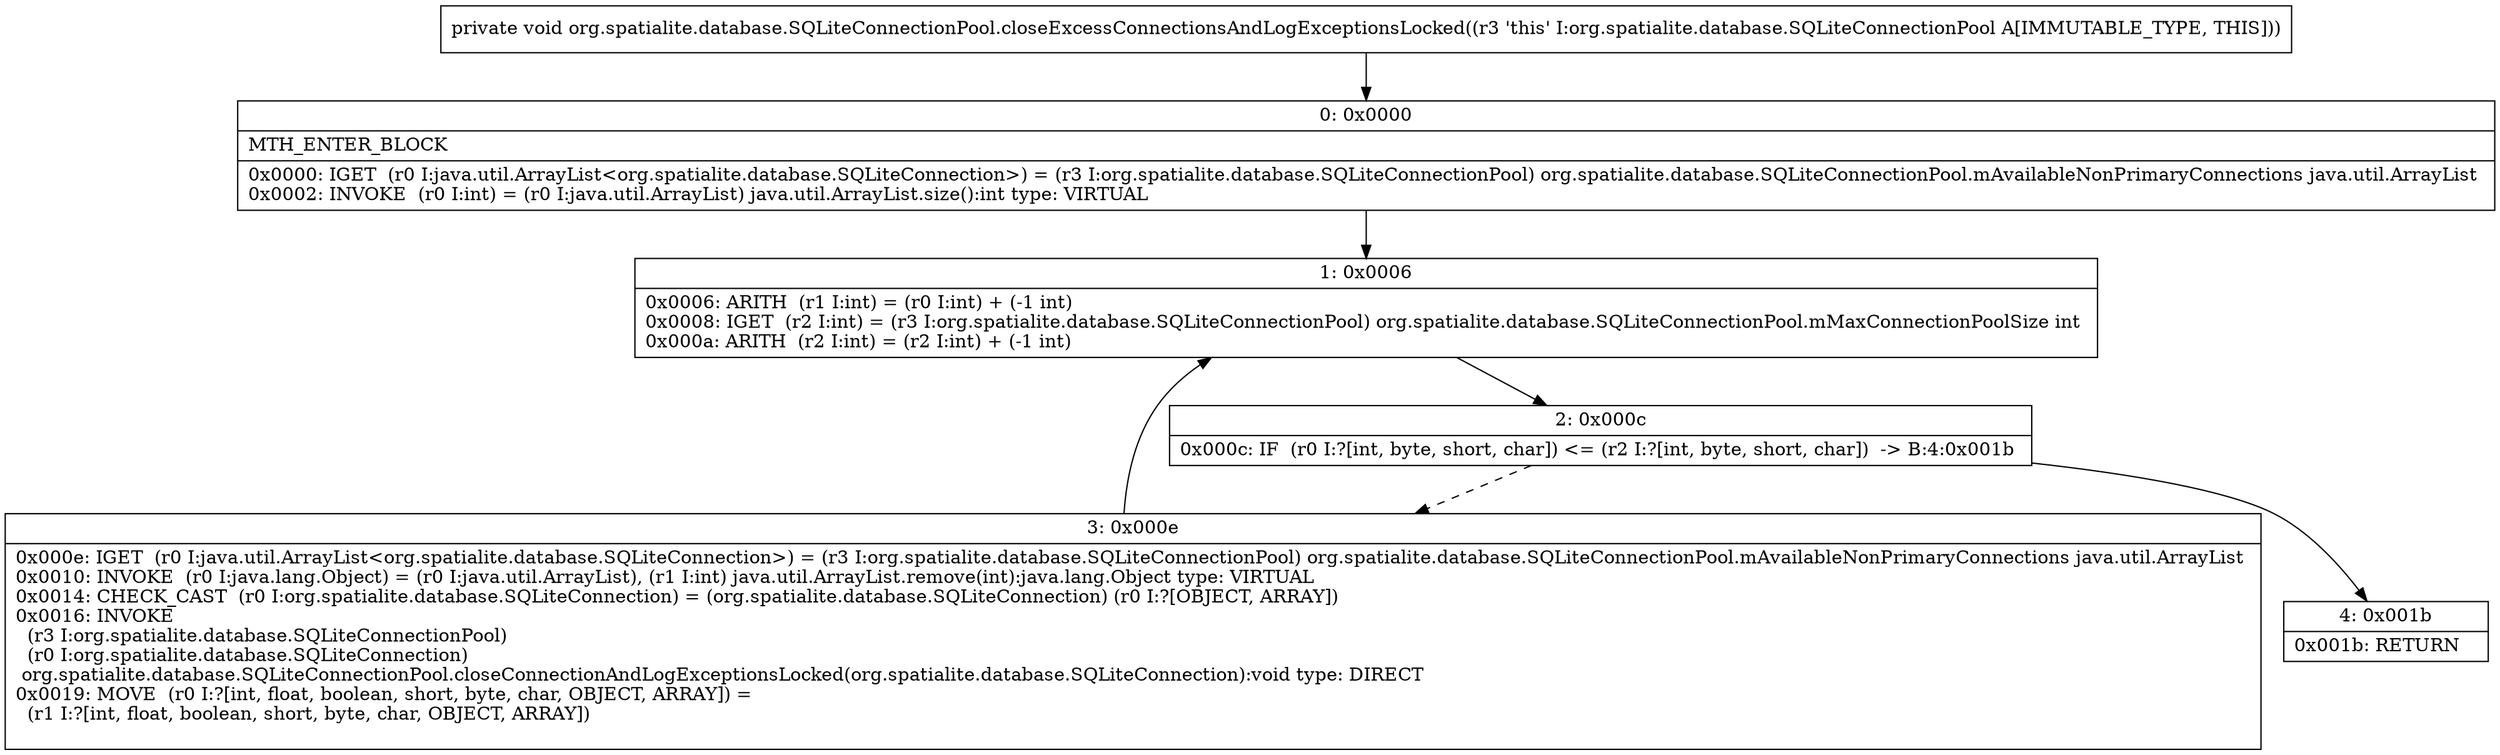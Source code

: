 digraph "CFG fororg.spatialite.database.SQLiteConnectionPool.closeExcessConnectionsAndLogExceptionsLocked()V" {
Node_0 [shape=record,label="{0\:\ 0x0000|MTH_ENTER_BLOCK\l|0x0000: IGET  (r0 I:java.util.ArrayList\<org.spatialite.database.SQLiteConnection\>) = (r3 I:org.spatialite.database.SQLiteConnectionPool) org.spatialite.database.SQLiteConnectionPool.mAvailableNonPrimaryConnections java.util.ArrayList \l0x0002: INVOKE  (r0 I:int) = (r0 I:java.util.ArrayList) java.util.ArrayList.size():int type: VIRTUAL \l}"];
Node_1 [shape=record,label="{1\:\ 0x0006|0x0006: ARITH  (r1 I:int) = (r0 I:int) + (\-1 int) \l0x0008: IGET  (r2 I:int) = (r3 I:org.spatialite.database.SQLiteConnectionPool) org.spatialite.database.SQLiteConnectionPool.mMaxConnectionPoolSize int \l0x000a: ARITH  (r2 I:int) = (r2 I:int) + (\-1 int) \l}"];
Node_2 [shape=record,label="{2\:\ 0x000c|0x000c: IF  (r0 I:?[int, byte, short, char]) \<= (r2 I:?[int, byte, short, char])  \-\> B:4:0x001b \l}"];
Node_3 [shape=record,label="{3\:\ 0x000e|0x000e: IGET  (r0 I:java.util.ArrayList\<org.spatialite.database.SQLiteConnection\>) = (r3 I:org.spatialite.database.SQLiteConnectionPool) org.spatialite.database.SQLiteConnectionPool.mAvailableNonPrimaryConnections java.util.ArrayList \l0x0010: INVOKE  (r0 I:java.lang.Object) = (r0 I:java.util.ArrayList), (r1 I:int) java.util.ArrayList.remove(int):java.lang.Object type: VIRTUAL \l0x0014: CHECK_CAST  (r0 I:org.spatialite.database.SQLiteConnection) = (org.spatialite.database.SQLiteConnection) (r0 I:?[OBJECT, ARRAY]) \l0x0016: INVOKE  \l  (r3 I:org.spatialite.database.SQLiteConnectionPool)\l  (r0 I:org.spatialite.database.SQLiteConnection)\l org.spatialite.database.SQLiteConnectionPool.closeConnectionAndLogExceptionsLocked(org.spatialite.database.SQLiteConnection):void type: DIRECT \l0x0019: MOVE  (r0 I:?[int, float, boolean, short, byte, char, OBJECT, ARRAY]) = \l  (r1 I:?[int, float, boolean, short, byte, char, OBJECT, ARRAY])\l \l}"];
Node_4 [shape=record,label="{4\:\ 0x001b|0x001b: RETURN   \l}"];
MethodNode[shape=record,label="{private void org.spatialite.database.SQLiteConnectionPool.closeExcessConnectionsAndLogExceptionsLocked((r3 'this' I:org.spatialite.database.SQLiteConnectionPool A[IMMUTABLE_TYPE, THIS])) }"];
MethodNode -> Node_0;
Node_0 -> Node_1;
Node_1 -> Node_2;
Node_2 -> Node_3[style=dashed];
Node_2 -> Node_4;
Node_3 -> Node_1;
}

